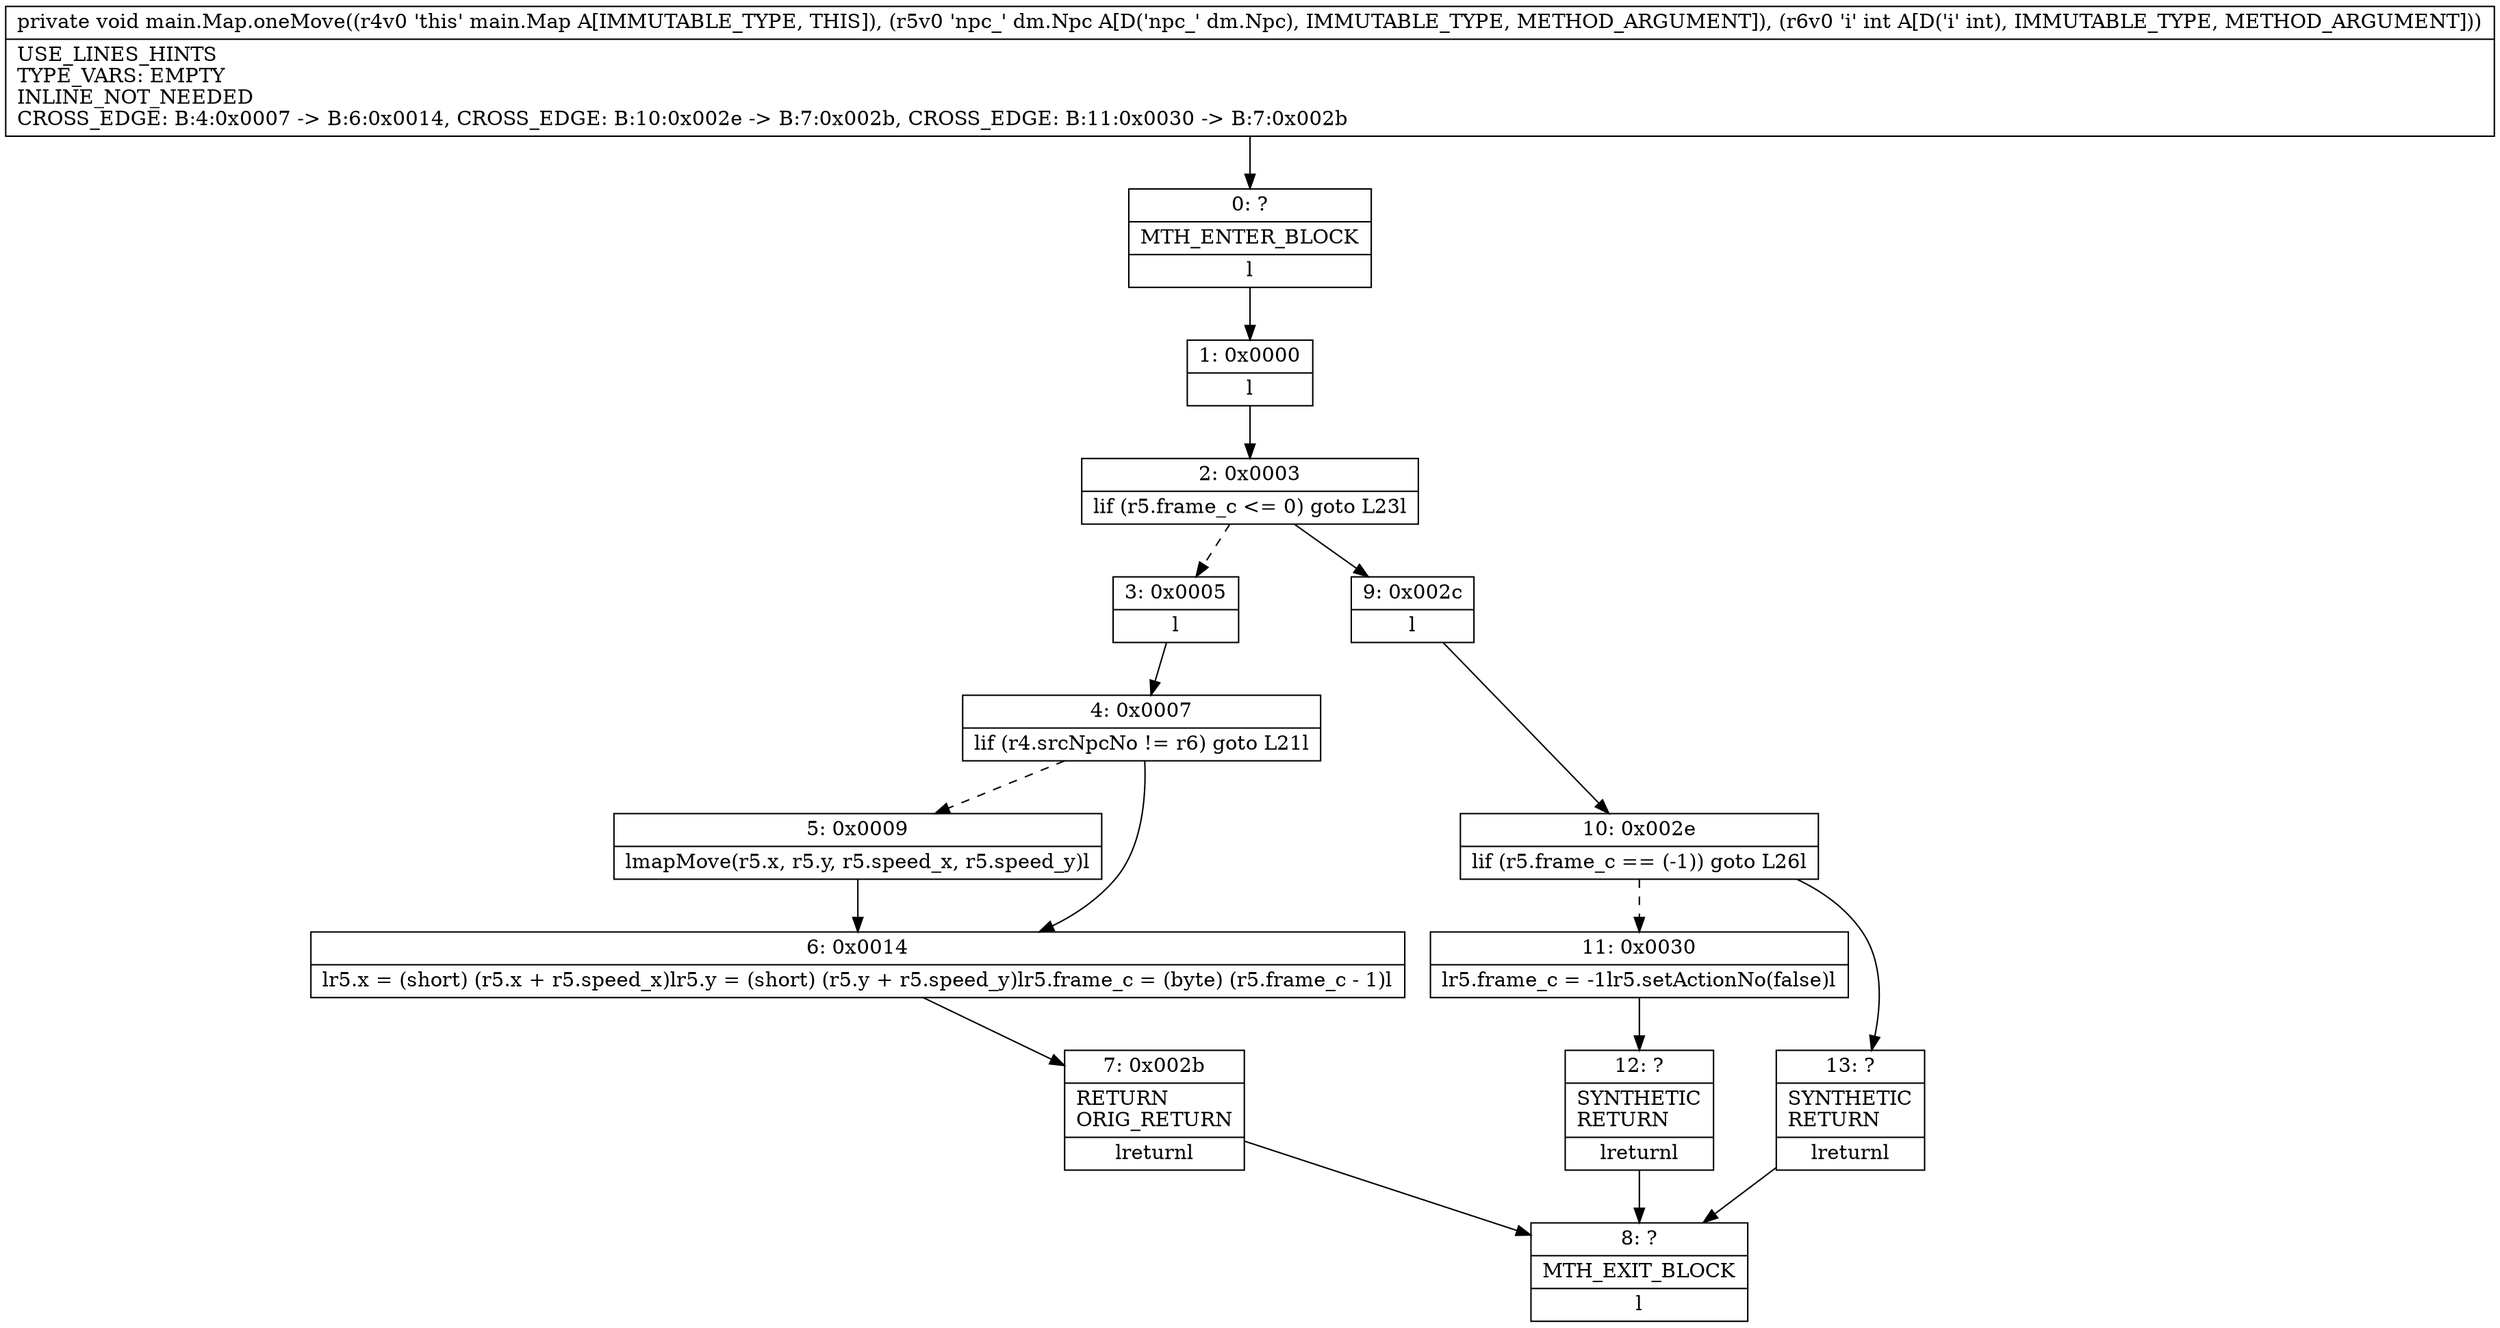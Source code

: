 digraph "CFG formain.Map.oneMove(Ldm\/Npc;I)V" {
Node_0 [shape=record,label="{0\:\ ?|MTH_ENTER_BLOCK\l|l}"];
Node_1 [shape=record,label="{1\:\ 0x0000|l}"];
Node_2 [shape=record,label="{2\:\ 0x0003|lif (r5.frame_c \<= 0) goto L23l}"];
Node_3 [shape=record,label="{3\:\ 0x0005|l}"];
Node_4 [shape=record,label="{4\:\ 0x0007|lif (r4.srcNpcNo != r6) goto L21l}"];
Node_5 [shape=record,label="{5\:\ 0x0009|lmapMove(r5.x, r5.y, r5.speed_x, r5.speed_y)l}"];
Node_6 [shape=record,label="{6\:\ 0x0014|lr5.x = (short) (r5.x + r5.speed_x)lr5.y = (short) (r5.y + r5.speed_y)lr5.frame_c = (byte) (r5.frame_c \- 1)l}"];
Node_7 [shape=record,label="{7\:\ 0x002b|RETURN\lORIG_RETURN\l|lreturnl}"];
Node_8 [shape=record,label="{8\:\ ?|MTH_EXIT_BLOCK\l|l}"];
Node_9 [shape=record,label="{9\:\ 0x002c|l}"];
Node_10 [shape=record,label="{10\:\ 0x002e|lif (r5.frame_c == (\-1)) goto L26l}"];
Node_11 [shape=record,label="{11\:\ 0x0030|lr5.frame_c = \-1lr5.setActionNo(false)l}"];
Node_12 [shape=record,label="{12\:\ ?|SYNTHETIC\lRETURN\l|lreturnl}"];
Node_13 [shape=record,label="{13\:\ ?|SYNTHETIC\lRETURN\l|lreturnl}"];
MethodNode[shape=record,label="{private void main.Map.oneMove((r4v0 'this' main.Map A[IMMUTABLE_TYPE, THIS]), (r5v0 'npc_' dm.Npc A[D('npc_' dm.Npc), IMMUTABLE_TYPE, METHOD_ARGUMENT]), (r6v0 'i' int A[D('i' int), IMMUTABLE_TYPE, METHOD_ARGUMENT]))  | USE_LINES_HINTS\lTYPE_VARS: EMPTY\lINLINE_NOT_NEEDED\lCROSS_EDGE: B:4:0x0007 \-\> B:6:0x0014, CROSS_EDGE: B:10:0x002e \-\> B:7:0x002b, CROSS_EDGE: B:11:0x0030 \-\> B:7:0x002b\l}"];
MethodNode -> Node_0;
Node_0 -> Node_1;
Node_1 -> Node_2;
Node_2 -> Node_3[style=dashed];
Node_2 -> Node_9;
Node_3 -> Node_4;
Node_4 -> Node_5[style=dashed];
Node_4 -> Node_6;
Node_5 -> Node_6;
Node_6 -> Node_7;
Node_7 -> Node_8;
Node_9 -> Node_10;
Node_10 -> Node_11[style=dashed];
Node_10 -> Node_13;
Node_11 -> Node_12;
Node_12 -> Node_8;
Node_13 -> Node_8;
}

